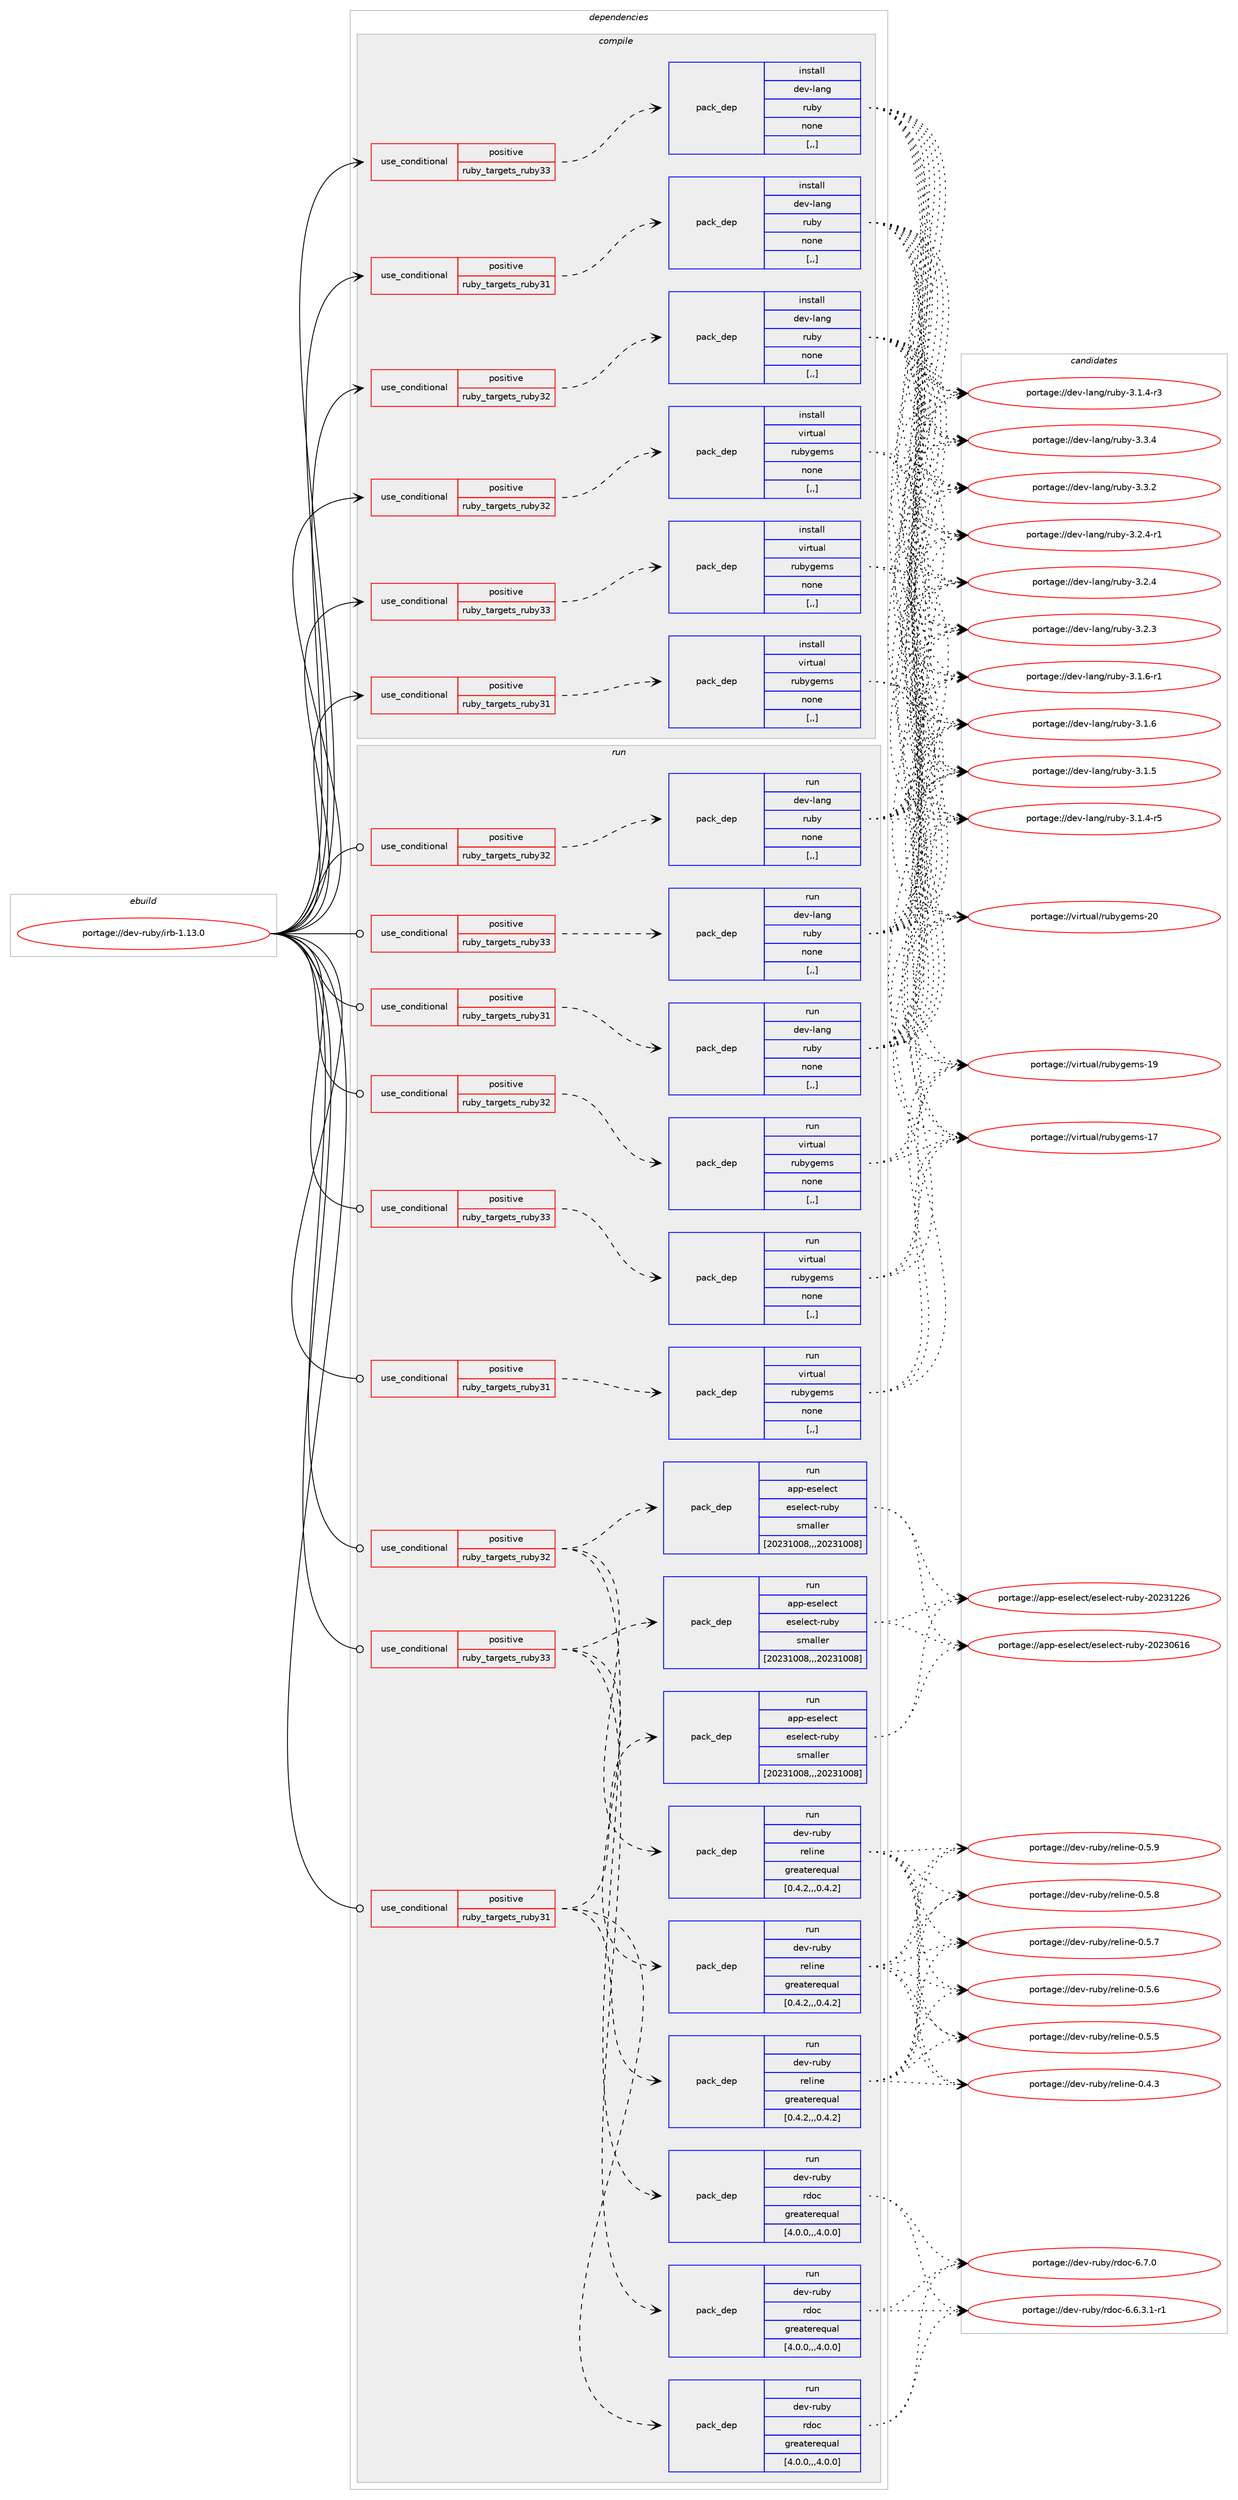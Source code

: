 digraph prolog {

# *************
# Graph options
# *************

newrank=true;
concentrate=true;
compound=true;
graph [rankdir=LR,fontname=Helvetica,fontsize=10,ranksep=1.5];#, ranksep=2.5, nodesep=0.2];
edge  [arrowhead=vee];
node  [fontname=Helvetica,fontsize=10];

# **********
# The ebuild
# **********

subgraph cluster_leftcol {
color=gray;
rank=same;
label=<<i>ebuild</i>>;
id [label="portage://dev-ruby/irb-1.13.0", color=red, width=4, href="../dev-ruby/irb-1.13.0.svg"];
}

# ****************
# The dependencies
# ****************

subgraph cluster_midcol {
color=gray;
label=<<i>dependencies</i>>;
subgraph cluster_compile {
fillcolor="#eeeeee";
style=filled;
label=<<i>compile</i>>;
subgraph cond49214 {
dependency186815 [label=<<TABLE BORDER="0" CELLBORDER="1" CELLSPACING="0" CELLPADDING="4"><TR><TD ROWSPAN="3" CELLPADDING="10">use_conditional</TD></TR><TR><TD>positive</TD></TR><TR><TD>ruby_targets_ruby31</TD></TR></TABLE>>, shape=none, color=red];
subgraph pack136281 {
dependency186816 [label=<<TABLE BORDER="0" CELLBORDER="1" CELLSPACING="0" CELLPADDING="4" WIDTH="220"><TR><TD ROWSPAN="6" CELLPADDING="30">pack_dep</TD></TR><TR><TD WIDTH="110">install</TD></TR><TR><TD>dev-lang</TD></TR><TR><TD>ruby</TD></TR><TR><TD>none</TD></TR><TR><TD>[,,]</TD></TR></TABLE>>, shape=none, color=blue];
}
dependency186815:e -> dependency186816:w [weight=20,style="dashed",arrowhead="vee"];
}
id:e -> dependency186815:w [weight=20,style="solid",arrowhead="vee"];
subgraph cond49215 {
dependency186817 [label=<<TABLE BORDER="0" CELLBORDER="1" CELLSPACING="0" CELLPADDING="4"><TR><TD ROWSPAN="3" CELLPADDING="10">use_conditional</TD></TR><TR><TD>positive</TD></TR><TR><TD>ruby_targets_ruby31</TD></TR></TABLE>>, shape=none, color=red];
subgraph pack136282 {
dependency186818 [label=<<TABLE BORDER="0" CELLBORDER="1" CELLSPACING="0" CELLPADDING="4" WIDTH="220"><TR><TD ROWSPAN="6" CELLPADDING="30">pack_dep</TD></TR><TR><TD WIDTH="110">install</TD></TR><TR><TD>virtual</TD></TR><TR><TD>rubygems</TD></TR><TR><TD>none</TD></TR><TR><TD>[,,]</TD></TR></TABLE>>, shape=none, color=blue];
}
dependency186817:e -> dependency186818:w [weight=20,style="dashed",arrowhead="vee"];
}
id:e -> dependency186817:w [weight=20,style="solid",arrowhead="vee"];
subgraph cond49216 {
dependency186819 [label=<<TABLE BORDER="0" CELLBORDER="1" CELLSPACING="0" CELLPADDING="4"><TR><TD ROWSPAN="3" CELLPADDING="10">use_conditional</TD></TR><TR><TD>positive</TD></TR><TR><TD>ruby_targets_ruby32</TD></TR></TABLE>>, shape=none, color=red];
subgraph pack136283 {
dependency186820 [label=<<TABLE BORDER="0" CELLBORDER="1" CELLSPACING="0" CELLPADDING="4" WIDTH="220"><TR><TD ROWSPAN="6" CELLPADDING="30">pack_dep</TD></TR><TR><TD WIDTH="110">install</TD></TR><TR><TD>dev-lang</TD></TR><TR><TD>ruby</TD></TR><TR><TD>none</TD></TR><TR><TD>[,,]</TD></TR></TABLE>>, shape=none, color=blue];
}
dependency186819:e -> dependency186820:w [weight=20,style="dashed",arrowhead="vee"];
}
id:e -> dependency186819:w [weight=20,style="solid",arrowhead="vee"];
subgraph cond49217 {
dependency186821 [label=<<TABLE BORDER="0" CELLBORDER="1" CELLSPACING="0" CELLPADDING="4"><TR><TD ROWSPAN="3" CELLPADDING="10">use_conditional</TD></TR><TR><TD>positive</TD></TR><TR><TD>ruby_targets_ruby32</TD></TR></TABLE>>, shape=none, color=red];
subgraph pack136284 {
dependency186822 [label=<<TABLE BORDER="0" CELLBORDER="1" CELLSPACING="0" CELLPADDING="4" WIDTH="220"><TR><TD ROWSPAN="6" CELLPADDING="30">pack_dep</TD></TR><TR><TD WIDTH="110">install</TD></TR><TR><TD>virtual</TD></TR><TR><TD>rubygems</TD></TR><TR><TD>none</TD></TR><TR><TD>[,,]</TD></TR></TABLE>>, shape=none, color=blue];
}
dependency186821:e -> dependency186822:w [weight=20,style="dashed",arrowhead="vee"];
}
id:e -> dependency186821:w [weight=20,style="solid",arrowhead="vee"];
subgraph cond49218 {
dependency186823 [label=<<TABLE BORDER="0" CELLBORDER="1" CELLSPACING="0" CELLPADDING="4"><TR><TD ROWSPAN="3" CELLPADDING="10">use_conditional</TD></TR><TR><TD>positive</TD></TR><TR><TD>ruby_targets_ruby33</TD></TR></TABLE>>, shape=none, color=red];
subgraph pack136285 {
dependency186824 [label=<<TABLE BORDER="0" CELLBORDER="1" CELLSPACING="0" CELLPADDING="4" WIDTH="220"><TR><TD ROWSPAN="6" CELLPADDING="30">pack_dep</TD></TR><TR><TD WIDTH="110">install</TD></TR><TR><TD>dev-lang</TD></TR><TR><TD>ruby</TD></TR><TR><TD>none</TD></TR><TR><TD>[,,]</TD></TR></TABLE>>, shape=none, color=blue];
}
dependency186823:e -> dependency186824:w [weight=20,style="dashed",arrowhead="vee"];
}
id:e -> dependency186823:w [weight=20,style="solid",arrowhead="vee"];
subgraph cond49219 {
dependency186825 [label=<<TABLE BORDER="0" CELLBORDER="1" CELLSPACING="0" CELLPADDING="4"><TR><TD ROWSPAN="3" CELLPADDING="10">use_conditional</TD></TR><TR><TD>positive</TD></TR><TR><TD>ruby_targets_ruby33</TD></TR></TABLE>>, shape=none, color=red];
subgraph pack136286 {
dependency186826 [label=<<TABLE BORDER="0" CELLBORDER="1" CELLSPACING="0" CELLPADDING="4" WIDTH="220"><TR><TD ROWSPAN="6" CELLPADDING="30">pack_dep</TD></TR><TR><TD WIDTH="110">install</TD></TR><TR><TD>virtual</TD></TR><TR><TD>rubygems</TD></TR><TR><TD>none</TD></TR><TR><TD>[,,]</TD></TR></TABLE>>, shape=none, color=blue];
}
dependency186825:e -> dependency186826:w [weight=20,style="dashed",arrowhead="vee"];
}
id:e -> dependency186825:w [weight=20,style="solid",arrowhead="vee"];
}
subgraph cluster_compileandrun {
fillcolor="#eeeeee";
style=filled;
label=<<i>compile and run</i>>;
}
subgraph cluster_run {
fillcolor="#eeeeee";
style=filled;
label=<<i>run</i>>;
subgraph cond49220 {
dependency186827 [label=<<TABLE BORDER="0" CELLBORDER="1" CELLSPACING="0" CELLPADDING="4"><TR><TD ROWSPAN="3" CELLPADDING="10">use_conditional</TD></TR><TR><TD>positive</TD></TR><TR><TD>ruby_targets_ruby31</TD></TR></TABLE>>, shape=none, color=red];
subgraph pack136287 {
dependency186828 [label=<<TABLE BORDER="0" CELLBORDER="1" CELLSPACING="0" CELLPADDING="4" WIDTH="220"><TR><TD ROWSPAN="6" CELLPADDING="30">pack_dep</TD></TR><TR><TD WIDTH="110">run</TD></TR><TR><TD>dev-lang</TD></TR><TR><TD>ruby</TD></TR><TR><TD>none</TD></TR><TR><TD>[,,]</TD></TR></TABLE>>, shape=none, color=blue];
}
dependency186827:e -> dependency186828:w [weight=20,style="dashed",arrowhead="vee"];
}
id:e -> dependency186827:w [weight=20,style="solid",arrowhead="odot"];
subgraph cond49221 {
dependency186829 [label=<<TABLE BORDER="0" CELLBORDER="1" CELLSPACING="0" CELLPADDING="4"><TR><TD ROWSPAN="3" CELLPADDING="10">use_conditional</TD></TR><TR><TD>positive</TD></TR><TR><TD>ruby_targets_ruby31</TD></TR></TABLE>>, shape=none, color=red];
subgraph pack136288 {
dependency186830 [label=<<TABLE BORDER="0" CELLBORDER="1" CELLSPACING="0" CELLPADDING="4" WIDTH="220"><TR><TD ROWSPAN="6" CELLPADDING="30">pack_dep</TD></TR><TR><TD WIDTH="110">run</TD></TR><TR><TD>dev-ruby</TD></TR><TR><TD>rdoc</TD></TR><TR><TD>greaterequal</TD></TR><TR><TD>[4.0.0,,,4.0.0]</TD></TR></TABLE>>, shape=none, color=blue];
}
dependency186829:e -> dependency186830:w [weight=20,style="dashed",arrowhead="vee"];
subgraph pack136289 {
dependency186831 [label=<<TABLE BORDER="0" CELLBORDER="1" CELLSPACING="0" CELLPADDING="4" WIDTH="220"><TR><TD ROWSPAN="6" CELLPADDING="30">pack_dep</TD></TR><TR><TD WIDTH="110">run</TD></TR><TR><TD>dev-ruby</TD></TR><TR><TD>reline</TD></TR><TR><TD>greaterequal</TD></TR><TR><TD>[0.4.2,,,0.4.2]</TD></TR></TABLE>>, shape=none, color=blue];
}
dependency186829:e -> dependency186831:w [weight=20,style="dashed",arrowhead="vee"];
subgraph pack136290 {
dependency186832 [label=<<TABLE BORDER="0" CELLBORDER="1" CELLSPACING="0" CELLPADDING="4" WIDTH="220"><TR><TD ROWSPAN="6" CELLPADDING="30">pack_dep</TD></TR><TR><TD WIDTH="110">run</TD></TR><TR><TD>app-eselect</TD></TR><TR><TD>eselect-ruby</TD></TR><TR><TD>smaller</TD></TR><TR><TD>[20231008,,,20231008]</TD></TR></TABLE>>, shape=none, color=blue];
}
dependency186829:e -> dependency186832:w [weight=20,style="dashed",arrowhead="vee"];
}
id:e -> dependency186829:w [weight=20,style="solid",arrowhead="odot"];
subgraph cond49222 {
dependency186833 [label=<<TABLE BORDER="0" CELLBORDER="1" CELLSPACING="0" CELLPADDING="4"><TR><TD ROWSPAN="3" CELLPADDING="10">use_conditional</TD></TR><TR><TD>positive</TD></TR><TR><TD>ruby_targets_ruby31</TD></TR></TABLE>>, shape=none, color=red];
subgraph pack136291 {
dependency186834 [label=<<TABLE BORDER="0" CELLBORDER="1" CELLSPACING="0" CELLPADDING="4" WIDTH="220"><TR><TD ROWSPAN="6" CELLPADDING="30">pack_dep</TD></TR><TR><TD WIDTH="110">run</TD></TR><TR><TD>virtual</TD></TR><TR><TD>rubygems</TD></TR><TR><TD>none</TD></TR><TR><TD>[,,]</TD></TR></TABLE>>, shape=none, color=blue];
}
dependency186833:e -> dependency186834:w [weight=20,style="dashed",arrowhead="vee"];
}
id:e -> dependency186833:w [weight=20,style="solid",arrowhead="odot"];
subgraph cond49223 {
dependency186835 [label=<<TABLE BORDER="0" CELLBORDER="1" CELLSPACING="0" CELLPADDING="4"><TR><TD ROWSPAN="3" CELLPADDING="10">use_conditional</TD></TR><TR><TD>positive</TD></TR><TR><TD>ruby_targets_ruby32</TD></TR></TABLE>>, shape=none, color=red];
subgraph pack136292 {
dependency186836 [label=<<TABLE BORDER="0" CELLBORDER="1" CELLSPACING="0" CELLPADDING="4" WIDTH="220"><TR><TD ROWSPAN="6" CELLPADDING="30">pack_dep</TD></TR><TR><TD WIDTH="110">run</TD></TR><TR><TD>dev-lang</TD></TR><TR><TD>ruby</TD></TR><TR><TD>none</TD></TR><TR><TD>[,,]</TD></TR></TABLE>>, shape=none, color=blue];
}
dependency186835:e -> dependency186836:w [weight=20,style="dashed",arrowhead="vee"];
}
id:e -> dependency186835:w [weight=20,style="solid",arrowhead="odot"];
subgraph cond49224 {
dependency186837 [label=<<TABLE BORDER="0" CELLBORDER="1" CELLSPACING="0" CELLPADDING="4"><TR><TD ROWSPAN="3" CELLPADDING="10">use_conditional</TD></TR><TR><TD>positive</TD></TR><TR><TD>ruby_targets_ruby32</TD></TR></TABLE>>, shape=none, color=red];
subgraph pack136293 {
dependency186838 [label=<<TABLE BORDER="0" CELLBORDER="1" CELLSPACING="0" CELLPADDING="4" WIDTH="220"><TR><TD ROWSPAN="6" CELLPADDING="30">pack_dep</TD></TR><TR><TD WIDTH="110">run</TD></TR><TR><TD>dev-ruby</TD></TR><TR><TD>rdoc</TD></TR><TR><TD>greaterequal</TD></TR><TR><TD>[4.0.0,,,4.0.0]</TD></TR></TABLE>>, shape=none, color=blue];
}
dependency186837:e -> dependency186838:w [weight=20,style="dashed",arrowhead="vee"];
subgraph pack136294 {
dependency186839 [label=<<TABLE BORDER="0" CELLBORDER="1" CELLSPACING="0" CELLPADDING="4" WIDTH="220"><TR><TD ROWSPAN="6" CELLPADDING="30">pack_dep</TD></TR><TR><TD WIDTH="110">run</TD></TR><TR><TD>dev-ruby</TD></TR><TR><TD>reline</TD></TR><TR><TD>greaterequal</TD></TR><TR><TD>[0.4.2,,,0.4.2]</TD></TR></TABLE>>, shape=none, color=blue];
}
dependency186837:e -> dependency186839:w [weight=20,style="dashed",arrowhead="vee"];
subgraph pack136295 {
dependency186840 [label=<<TABLE BORDER="0" CELLBORDER="1" CELLSPACING="0" CELLPADDING="4" WIDTH="220"><TR><TD ROWSPAN="6" CELLPADDING="30">pack_dep</TD></TR><TR><TD WIDTH="110">run</TD></TR><TR><TD>app-eselect</TD></TR><TR><TD>eselect-ruby</TD></TR><TR><TD>smaller</TD></TR><TR><TD>[20231008,,,20231008]</TD></TR></TABLE>>, shape=none, color=blue];
}
dependency186837:e -> dependency186840:w [weight=20,style="dashed",arrowhead="vee"];
}
id:e -> dependency186837:w [weight=20,style="solid",arrowhead="odot"];
subgraph cond49225 {
dependency186841 [label=<<TABLE BORDER="0" CELLBORDER="1" CELLSPACING="0" CELLPADDING="4"><TR><TD ROWSPAN="3" CELLPADDING="10">use_conditional</TD></TR><TR><TD>positive</TD></TR><TR><TD>ruby_targets_ruby32</TD></TR></TABLE>>, shape=none, color=red];
subgraph pack136296 {
dependency186842 [label=<<TABLE BORDER="0" CELLBORDER="1" CELLSPACING="0" CELLPADDING="4" WIDTH="220"><TR><TD ROWSPAN="6" CELLPADDING="30">pack_dep</TD></TR><TR><TD WIDTH="110">run</TD></TR><TR><TD>virtual</TD></TR><TR><TD>rubygems</TD></TR><TR><TD>none</TD></TR><TR><TD>[,,]</TD></TR></TABLE>>, shape=none, color=blue];
}
dependency186841:e -> dependency186842:w [weight=20,style="dashed",arrowhead="vee"];
}
id:e -> dependency186841:w [weight=20,style="solid",arrowhead="odot"];
subgraph cond49226 {
dependency186843 [label=<<TABLE BORDER="0" CELLBORDER="1" CELLSPACING="0" CELLPADDING="4"><TR><TD ROWSPAN="3" CELLPADDING="10">use_conditional</TD></TR><TR><TD>positive</TD></TR><TR><TD>ruby_targets_ruby33</TD></TR></TABLE>>, shape=none, color=red];
subgraph pack136297 {
dependency186844 [label=<<TABLE BORDER="0" CELLBORDER="1" CELLSPACING="0" CELLPADDING="4" WIDTH="220"><TR><TD ROWSPAN="6" CELLPADDING="30">pack_dep</TD></TR><TR><TD WIDTH="110">run</TD></TR><TR><TD>dev-lang</TD></TR><TR><TD>ruby</TD></TR><TR><TD>none</TD></TR><TR><TD>[,,]</TD></TR></TABLE>>, shape=none, color=blue];
}
dependency186843:e -> dependency186844:w [weight=20,style="dashed",arrowhead="vee"];
}
id:e -> dependency186843:w [weight=20,style="solid",arrowhead="odot"];
subgraph cond49227 {
dependency186845 [label=<<TABLE BORDER="0" CELLBORDER="1" CELLSPACING="0" CELLPADDING="4"><TR><TD ROWSPAN="3" CELLPADDING="10">use_conditional</TD></TR><TR><TD>positive</TD></TR><TR><TD>ruby_targets_ruby33</TD></TR></TABLE>>, shape=none, color=red];
subgraph pack136298 {
dependency186846 [label=<<TABLE BORDER="0" CELLBORDER="1" CELLSPACING="0" CELLPADDING="4" WIDTH="220"><TR><TD ROWSPAN="6" CELLPADDING="30">pack_dep</TD></TR><TR><TD WIDTH="110">run</TD></TR><TR><TD>dev-ruby</TD></TR><TR><TD>rdoc</TD></TR><TR><TD>greaterequal</TD></TR><TR><TD>[4.0.0,,,4.0.0]</TD></TR></TABLE>>, shape=none, color=blue];
}
dependency186845:e -> dependency186846:w [weight=20,style="dashed",arrowhead="vee"];
subgraph pack136299 {
dependency186847 [label=<<TABLE BORDER="0" CELLBORDER="1" CELLSPACING="0" CELLPADDING="4" WIDTH="220"><TR><TD ROWSPAN="6" CELLPADDING="30">pack_dep</TD></TR><TR><TD WIDTH="110">run</TD></TR><TR><TD>dev-ruby</TD></TR><TR><TD>reline</TD></TR><TR><TD>greaterequal</TD></TR><TR><TD>[0.4.2,,,0.4.2]</TD></TR></TABLE>>, shape=none, color=blue];
}
dependency186845:e -> dependency186847:w [weight=20,style="dashed",arrowhead="vee"];
subgraph pack136300 {
dependency186848 [label=<<TABLE BORDER="0" CELLBORDER="1" CELLSPACING="0" CELLPADDING="4" WIDTH="220"><TR><TD ROWSPAN="6" CELLPADDING="30">pack_dep</TD></TR><TR><TD WIDTH="110">run</TD></TR><TR><TD>app-eselect</TD></TR><TR><TD>eselect-ruby</TD></TR><TR><TD>smaller</TD></TR><TR><TD>[20231008,,,20231008]</TD></TR></TABLE>>, shape=none, color=blue];
}
dependency186845:e -> dependency186848:w [weight=20,style="dashed",arrowhead="vee"];
}
id:e -> dependency186845:w [weight=20,style="solid",arrowhead="odot"];
subgraph cond49228 {
dependency186849 [label=<<TABLE BORDER="0" CELLBORDER="1" CELLSPACING="0" CELLPADDING="4"><TR><TD ROWSPAN="3" CELLPADDING="10">use_conditional</TD></TR><TR><TD>positive</TD></TR><TR><TD>ruby_targets_ruby33</TD></TR></TABLE>>, shape=none, color=red];
subgraph pack136301 {
dependency186850 [label=<<TABLE BORDER="0" CELLBORDER="1" CELLSPACING="0" CELLPADDING="4" WIDTH="220"><TR><TD ROWSPAN="6" CELLPADDING="30">pack_dep</TD></TR><TR><TD WIDTH="110">run</TD></TR><TR><TD>virtual</TD></TR><TR><TD>rubygems</TD></TR><TR><TD>none</TD></TR><TR><TD>[,,]</TD></TR></TABLE>>, shape=none, color=blue];
}
dependency186849:e -> dependency186850:w [weight=20,style="dashed",arrowhead="vee"];
}
id:e -> dependency186849:w [weight=20,style="solid",arrowhead="odot"];
}
}

# **************
# The candidates
# **************

subgraph cluster_choices {
rank=same;
color=gray;
label=<<i>candidates</i>>;

subgraph choice136281 {
color=black;
nodesep=1;
choice10010111845108971101034711411798121455146514652 [label="portage://dev-lang/ruby-3.3.4", color=red, width=4,href="../dev-lang/ruby-3.3.4.svg"];
choice10010111845108971101034711411798121455146514650 [label="portage://dev-lang/ruby-3.3.2", color=red, width=4,href="../dev-lang/ruby-3.3.2.svg"];
choice100101118451089711010347114117981214551465046524511449 [label="portage://dev-lang/ruby-3.2.4-r1", color=red, width=4,href="../dev-lang/ruby-3.2.4-r1.svg"];
choice10010111845108971101034711411798121455146504652 [label="portage://dev-lang/ruby-3.2.4", color=red, width=4,href="../dev-lang/ruby-3.2.4.svg"];
choice10010111845108971101034711411798121455146504651 [label="portage://dev-lang/ruby-3.2.3", color=red, width=4,href="../dev-lang/ruby-3.2.3.svg"];
choice100101118451089711010347114117981214551464946544511449 [label="portage://dev-lang/ruby-3.1.6-r1", color=red, width=4,href="../dev-lang/ruby-3.1.6-r1.svg"];
choice10010111845108971101034711411798121455146494654 [label="portage://dev-lang/ruby-3.1.6", color=red, width=4,href="../dev-lang/ruby-3.1.6.svg"];
choice10010111845108971101034711411798121455146494653 [label="portage://dev-lang/ruby-3.1.5", color=red, width=4,href="../dev-lang/ruby-3.1.5.svg"];
choice100101118451089711010347114117981214551464946524511453 [label="portage://dev-lang/ruby-3.1.4-r5", color=red, width=4,href="../dev-lang/ruby-3.1.4-r5.svg"];
choice100101118451089711010347114117981214551464946524511451 [label="portage://dev-lang/ruby-3.1.4-r3", color=red, width=4,href="../dev-lang/ruby-3.1.4-r3.svg"];
dependency186816:e -> choice10010111845108971101034711411798121455146514652:w [style=dotted,weight="100"];
dependency186816:e -> choice10010111845108971101034711411798121455146514650:w [style=dotted,weight="100"];
dependency186816:e -> choice100101118451089711010347114117981214551465046524511449:w [style=dotted,weight="100"];
dependency186816:e -> choice10010111845108971101034711411798121455146504652:w [style=dotted,weight="100"];
dependency186816:e -> choice10010111845108971101034711411798121455146504651:w [style=dotted,weight="100"];
dependency186816:e -> choice100101118451089711010347114117981214551464946544511449:w [style=dotted,weight="100"];
dependency186816:e -> choice10010111845108971101034711411798121455146494654:w [style=dotted,weight="100"];
dependency186816:e -> choice10010111845108971101034711411798121455146494653:w [style=dotted,weight="100"];
dependency186816:e -> choice100101118451089711010347114117981214551464946524511453:w [style=dotted,weight="100"];
dependency186816:e -> choice100101118451089711010347114117981214551464946524511451:w [style=dotted,weight="100"];
}
subgraph choice136282 {
color=black;
nodesep=1;
choice118105114116117971084711411798121103101109115455048 [label="portage://virtual/rubygems-20", color=red, width=4,href="../virtual/rubygems-20.svg"];
choice118105114116117971084711411798121103101109115454957 [label="portage://virtual/rubygems-19", color=red, width=4,href="../virtual/rubygems-19.svg"];
choice118105114116117971084711411798121103101109115454955 [label="portage://virtual/rubygems-17", color=red, width=4,href="../virtual/rubygems-17.svg"];
dependency186818:e -> choice118105114116117971084711411798121103101109115455048:w [style=dotted,weight="100"];
dependency186818:e -> choice118105114116117971084711411798121103101109115454957:w [style=dotted,weight="100"];
dependency186818:e -> choice118105114116117971084711411798121103101109115454955:w [style=dotted,weight="100"];
}
subgraph choice136283 {
color=black;
nodesep=1;
choice10010111845108971101034711411798121455146514652 [label="portage://dev-lang/ruby-3.3.4", color=red, width=4,href="../dev-lang/ruby-3.3.4.svg"];
choice10010111845108971101034711411798121455146514650 [label="portage://dev-lang/ruby-3.3.2", color=red, width=4,href="../dev-lang/ruby-3.3.2.svg"];
choice100101118451089711010347114117981214551465046524511449 [label="portage://dev-lang/ruby-3.2.4-r1", color=red, width=4,href="../dev-lang/ruby-3.2.4-r1.svg"];
choice10010111845108971101034711411798121455146504652 [label="portage://dev-lang/ruby-3.2.4", color=red, width=4,href="../dev-lang/ruby-3.2.4.svg"];
choice10010111845108971101034711411798121455146504651 [label="portage://dev-lang/ruby-3.2.3", color=red, width=4,href="../dev-lang/ruby-3.2.3.svg"];
choice100101118451089711010347114117981214551464946544511449 [label="portage://dev-lang/ruby-3.1.6-r1", color=red, width=4,href="../dev-lang/ruby-3.1.6-r1.svg"];
choice10010111845108971101034711411798121455146494654 [label="portage://dev-lang/ruby-3.1.6", color=red, width=4,href="../dev-lang/ruby-3.1.6.svg"];
choice10010111845108971101034711411798121455146494653 [label="portage://dev-lang/ruby-3.1.5", color=red, width=4,href="../dev-lang/ruby-3.1.5.svg"];
choice100101118451089711010347114117981214551464946524511453 [label="portage://dev-lang/ruby-3.1.4-r5", color=red, width=4,href="../dev-lang/ruby-3.1.4-r5.svg"];
choice100101118451089711010347114117981214551464946524511451 [label="portage://dev-lang/ruby-3.1.4-r3", color=red, width=4,href="../dev-lang/ruby-3.1.4-r3.svg"];
dependency186820:e -> choice10010111845108971101034711411798121455146514652:w [style=dotted,weight="100"];
dependency186820:e -> choice10010111845108971101034711411798121455146514650:w [style=dotted,weight="100"];
dependency186820:e -> choice100101118451089711010347114117981214551465046524511449:w [style=dotted,weight="100"];
dependency186820:e -> choice10010111845108971101034711411798121455146504652:w [style=dotted,weight="100"];
dependency186820:e -> choice10010111845108971101034711411798121455146504651:w [style=dotted,weight="100"];
dependency186820:e -> choice100101118451089711010347114117981214551464946544511449:w [style=dotted,weight="100"];
dependency186820:e -> choice10010111845108971101034711411798121455146494654:w [style=dotted,weight="100"];
dependency186820:e -> choice10010111845108971101034711411798121455146494653:w [style=dotted,weight="100"];
dependency186820:e -> choice100101118451089711010347114117981214551464946524511453:w [style=dotted,weight="100"];
dependency186820:e -> choice100101118451089711010347114117981214551464946524511451:w [style=dotted,weight="100"];
}
subgraph choice136284 {
color=black;
nodesep=1;
choice118105114116117971084711411798121103101109115455048 [label="portage://virtual/rubygems-20", color=red, width=4,href="../virtual/rubygems-20.svg"];
choice118105114116117971084711411798121103101109115454957 [label="portage://virtual/rubygems-19", color=red, width=4,href="../virtual/rubygems-19.svg"];
choice118105114116117971084711411798121103101109115454955 [label="portage://virtual/rubygems-17", color=red, width=4,href="../virtual/rubygems-17.svg"];
dependency186822:e -> choice118105114116117971084711411798121103101109115455048:w [style=dotted,weight="100"];
dependency186822:e -> choice118105114116117971084711411798121103101109115454957:w [style=dotted,weight="100"];
dependency186822:e -> choice118105114116117971084711411798121103101109115454955:w [style=dotted,weight="100"];
}
subgraph choice136285 {
color=black;
nodesep=1;
choice10010111845108971101034711411798121455146514652 [label="portage://dev-lang/ruby-3.3.4", color=red, width=4,href="../dev-lang/ruby-3.3.4.svg"];
choice10010111845108971101034711411798121455146514650 [label="portage://dev-lang/ruby-3.3.2", color=red, width=4,href="../dev-lang/ruby-3.3.2.svg"];
choice100101118451089711010347114117981214551465046524511449 [label="portage://dev-lang/ruby-3.2.4-r1", color=red, width=4,href="../dev-lang/ruby-3.2.4-r1.svg"];
choice10010111845108971101034711411798121455146504652 [label="portage://dev-lang/ruby-3.2.4", color=red, width=4,href="../dev-lang/ruby-3.2.4.svg"];
choice10010111845108971101034711411798121455146504651 [label="portage://dev-lang/ruby-3.2.3", color=red, width=4,href="../dev-lang/ruby-3.2.3.svg"];
choice100101118451089711010347114117981214551464946544511449 [label="portage://dev-lang/ruby-3.1.6-r1", color=red, width=4,href="../dev-lang/ruby-3.1.6-r1.svg"];
choice10010111845108971101034711411798121455146494654 [label="portage://dev-lang/ruby-3.1.6", color=red, width=4,href="../dev-lang/ruby-3.1.6.svg"];
choice10010111845108971101034711411798121455146494653 [label="portage://dev-lang/ruby-3.1.5", color=red, width=4,href="../dev-lang/ruby-3.1.5.svg"];
choice100101118451089711010347114117981214551464946524511453 [label="portage://dev-lang/ruby-3.1.4-r5", color=red, width=4,href="../dev-lang/ruby-3.1.4-r5.svg"];
choice100101118451089711010347114117981214551464946524511451 [label="portage://dev-lang/ruby-3.1.4-r3", color=red, width=4,href="../dev-lang/ruby-3.1.4-r3.svg"];
dependency186824:e -> choice10010111845108971101034711411798121455146514652:w [style=dotted,weight="100"];
dependency186824:e -> choice10010111845108971101034711411798121455146514650:w [style=dotted,weight="100"];
dependency186824:e -> choice100101118451089711010347114117981214551465046524511449:w [style=dotted,weight="100"];
dependency186824:e -> choice10010111845108971101034711411798121455146504652:w [style=dotted,weight="100"];
dependency186824:e -> choice10010111845108971101034711411798121455146504651:w [style=dotted,weight="100"];
dependency186824:e -> choice100101118451089711010347114117981214551464946544511449:w [style=dotted,weight="100"];
dependency186824:e -> choice10010111845108971101034711411798121455146494654:w [style=dotted,weight="100"];
dependency186824:e -> choice10010111845108971101034711411798121455146494653:w [style=dotted,weight="100"];
dependency186824:e -> choice100101118451089711010347114117981214551464946524511453:w [style=dotted,weight="100"];
dependency186824:e -> choice100101118451089711010347114117981214551464946524511451:w [style=dotted,weight="100"];
}
subgraph choice136286 {
color=black;
nodesep=1;
choice118105114116117971084711411798121103101109115455048 [label="portage://virtual/rubygems-20", color=red, width=4,href="../virtual/rubygems-20.svg"];
choice118105114116117971084711411798121103101109115454957 [label="portage://virtual/rubygems-19", color=red, width=4,href="../virtual/rubygems-19.svg"];
choice118105114116117971084711411798121103101109115454955 [label="portage://virtual/rubygems-17", color=red, width=4,href="../virtual/rubygems-17.svg"];
dependency186826:e -> choice118105114116117971084711411798121103101109115455048:w [style=dotted,weight="100"];
dependency186826:e -> choice118105114116117971084711411798121103101109115454957:w [style=dotted,weight="100"];
dependency186826:e -> choice118105114116117971084711411798121103101109115454955:w [style=dotted,weight="100"];
}
subgraph choice136287 {
color=black;
nodesep=1;
choice10010111845108971101034711411798121455146514652 [label="portage://dev-lang/ruby-3.3.4", color=red, width=4,href="../dev-lang/ruby-3.3.4.svg"];
choice10010111845108971101034711411798121455146514650 [label="portage://dev-lang/ruby-3.3.2", color=red, width=4,href="../dev-lang/ruby-3.3.2.svg"];
choice100101118451089711010347114117981214551465046524511449 [label="portage://dev-lang/ruby-3.2.4-r1", color=red, width=4,href="../dev-lang/ruby-3.2.4-r1.svg"];
choice10010111845108971101034711411798121455146504652 [label="portage://dev-lang/ruby-3.2.4", color=red, width=4,href="../dev-lang/ruby-3.2.4.svg"];
choice10010111845108971101034711411798121455146504651 [label="portage://dev-lang/ruby-3.2.3", color=red, width=4,href="../dev-lang/ruby-3.2.3.svg"];
choice100101118451089711010347114117981214551464946544511449 [label="portage://dev-lang/ruby-3.1.6-r1", color=red, width=4,href="../dev-lang/ruby-3.1.6-r1.svg"];
choice10010111845108971101034711411798121455146494654 [label="portage://dev-lang/ruby-3.1.6", color=red, width=4,href="../dev-lang/ruby-3.1.6.svg"];
choice10010111845108971101034711411798121455146494653 [label="portage://dev-lang/ruby-3.1.5", color=red, width=4,href="../dev-lang/ruby-3.1.5.svg"];
choice100101118451089711010347114117981214551464946524511453 [label="portage://dev-lang/ruby-3.1.4-r5", color=red, width=4,href="../dev-lang/ruby-3.1.4-r5.svg"];
choice100101118451089711010347114117981214551464946524511451 [label="portage://dev-lang/ruby-3.1.4-r3", color=red, width=4,href="../dev-lang/ruby-3.1.4-r3.svg"];
dependency186828:e -> choice10010111845108971101034711411798121455146514652:w [style=dotted,weight="100"];
dependency186828:e -> choice10010111845108971101034711411798121455146514650:w [style=dotted,weight="100"];
dependency186828:e -> choice100101118451089711010347114117981214551465046524511449:w [style=dotted,weight="100"];
dependency186828:e -> choice10010111845108971101034711411798121455146504652:w [style=dotted,weight="100"];
dependency186828:e -> choice10010111845108971101034711411798121455146504651:w [style=dotted,weight="100"];
dependency186828:e -> choice100101118451089711010347114117981214551464946544511449:w [style=dotted,weight="100"];
dependency186828:e -> choice10010111845108971101034711411798121455146494654:w [style=dotted,weight="100"];
dependency186828:e -> choice10010111845108971101034711411798121455146494653:w [style=dotted,weight="100"];
dependency186828:e -> choice100101118451089711010347114117981214551464946524511453:w [style=dotted,weight="100"];
dependency186828:e -> choice100101118451089711010347114117981214551464946524511451:w [style=dotted,weight="100"];
}
subgraph choice136288 {
color=black;
nodesep=1;
choice10010111845114117981214711410011199455446554648 [label="portage://dev-ruby/rdoc-6.7.0", color=red, width=4,href="../dev-ruby/rdoc-6.7.0.svg"];
choice1001011184511411798121471141001119945544654465146494511449 [label="portage://dev-ruby/rdoc-6.6.3.1-r1", color=red, width=4,href="../dev-ruby/rdoc-6.6.3.1-r1.svg"];
dependency186830:e -> choice10010111845114117981214711410011199455446554648:w [style=dotted,weight="100"];
dependency186830:e -> choice1001011184511411798121471141001119945544654465146494511449:w [style=dotted,weight="100"];
}
subgraph choice136289 {
color=black;
nodesep=1;
choice100101118451141179812147114101108105110101454846534657 [label="portage://dev-ruby/reline-0.5.9", color=red, width=4,href="../dev-ruby/reline-0.5.9.svg"];
choice100101118451141179812147114101108105110101454846534656 [label="portage://dev-ruby/reline-0.5.8", color=red, width=4,href="../dev-ruby/reline-0.5.8.svg"];
choice100101118451141179812147114101108105110101454846534655 [label="portage://dev-ruby/reline-0.5.7", color=red, width=4,href="../dev-ruby/reline-0.5.7.svg"];
choice100101118451141179812147114101108105110101454846534654 [label="portage://dev-ruby/reline-0.5.6", color=red, width=4,href="../dev-ruby/reline-0.5.6.svg"];
choice100101118451141179812147114101108105110101454846534653 [label="portage://dev-ruby/reline-0.5.5", color=red, width=4,href="../dev-ruby/reline-0.5.5.svg"];
choice100101118451141179812147114101108105110101454846524651 [label="portage://dev-ruby/reline-0.4.3", color=red, width=4,href="../dev-ruby/reline-0.4.3.svg"];
dependency186831:e -> choice100101118451141179812147114101108105110101454846534657:w [style=dotted,weight="100"];
dependency186831:e -> choice100101118451141179812147114101108105110101454846534656:w [style=dotted,weight="100"];
dependency186831:e -> choice100101118451141179812147114101108105110101454846534655:w [style=dotted,weight="100"];
dependency186831:e -> choice100101118451141179812147114101108105110101454846534654:w [style=dotted,weight="100"];
dependency186831:e -> choice100101118451141179812147114101108105110101454846534653:w [style=dotted,weight="100"];
dependency186831:e -> choice100101118451141179812147114101108105110101454846524651:w [style=dotted,weight="100"];
}
subgraph choice136290 {
color=black;
nodesep=1;
choice97112112451011151011081019911647101115101108101991164511411798121455048505149505054 [label="portage://app-eselect/eselect-ruby-20231226", color=red, width=4,href="../app-eselect/eselect-ruby-20231226.svg"];
choice97112112451011151011081019911647101115101108101991164511411798121455048505148544954 [label="portage://app-eselect/eselect-ruby-20230616", color=red, width=4,href="../app-eselect/eselect-ruby-20230616.svg"];
dependency186832:e -> choice97112112451011151011081019911647101115101108101991164511411798121455048505149505054:w [style=dotted,weight="100"];
dependency186832:e -> choice97112112451011151011081019911647101115101108101991164511411798121455048505148544954:w [style=dotted,weight="100"];
}
subgraph choice136291 {
color=black;
nodesep=1;
choice118105114116117971084711411798121103101109115455048 [label="portage://virtual/rubygems-20", color=red, width=4,href="../virtual/rubygems-20.svg"];
choice118105114116117971084711411798121103101109115454957 [label="portage://virtual/rubygems-19", color=red, width=4,href="../virtual/rubygems-19.svg"];
choice118105114116117971084711411798121103101109115454955 [label="portage://virtual/rubygems-17", color=red, width=4,href="../virtual/rubygems-17.svg"];
dependency186834:e -> choice118105114116117971084711411798121103101109115455048:w [style=dotted,weight="100"];
dependency186834:e -> choice118105114116117971084711411798121103101109115454957:w [style=dotted,weight="100"];
dependency186834:e -> choice118105114116117971084711411798121103101109115454955:w [style=dotted,weight="100"];
}
subgraph choice136292 {
color=black;
nodesep=1;
choice10010111845108971101034711411798121455146514652 [label="portage://dev-lang/ruby-3.3.4", color=red, width=4,href="../dev-lang/ruby-3.3.4.svg"];
choice10010111845108971101034711411798121455146514650 [label="portage://dev-lang/ruby-3.3.2", color=red, width=4,href="../dev-lang/ruby-3.3.2.svg"];
choice100101118451089711010347114117981214551465046524511449 [label="portage://dev-lang/ruby-3.2.4-r1", color=red, width=4,href="../dev-lang/ruby-3.2.4-r1.svg"];
choice10010111845108971101034711411798121455146504652 [label="portage://dev-lang/ruby-3.2.4", color=red, width=4,href="../dev-lang/ruby-3.2.4.svg"];
choice10010111845108971101034711411798121455146504651 [label="portage://dev-lang/ruby-3.2.3", color=red, width=4,href="../dev-lang/ruby-3.2.3.svg"];
choice100101118451089711010347114117981214551464946544511449 [label="portage://dev-lang/ruby-3.1.6-r1", color=red, width=4,href="../dev-lang/ruby-3.1.6-r1.svg"];
choice10010111845108971101034711411798121455146494654 [label="portage://dev-lang/ruby-3.1.6", color=red, width=4,href="../dev-lang/ruby-3.1.6.svg"];
choice10010111845108971101034711411798121455146494653 [label="portage://dev-lang/ruby-3.1.5", color=red, width=4,href="../dev-lang/ruby-3.1.5.svg"];
choice100101118451089711010347114117981214551464946524511453 [label="portage://dev-lang/ruby-3.1.4-r5", color=red, width=4,href="../dev-lang/ruby-3.1.4-r5.svg"];
choice100101118451089711010347114117981214551464946524511451 [label="portage://dev-lang/ruby-3.1.4-r3", color=red, width=4,href="../dev-lang/ruby-3.1.4-r3.svg"];
dependency186836:e -> choice10010111845108971101034711411798121455146514652:w [style=dotted,weight="100"];
dependency186836:e -> choice10010111845108971101034711411798121455146514650:w [style=dotted,weight="100"];
dependency186836:e -> choice100101118451089711010347114117981214551465046524511449:w [style=dotted,weight="100"];
dependency186836:e -> choice10010111845108971101034711411798121455146504652:w [style=dotted,weight="100"];
dependency186836:e -> choice10010111845108971101034711411798121455146504651:w [style=dotted,weight="100"];
dependency186836:e -> choice100101118451089711010347114117981214551464946544511449:w [style=dotted,weight="100"];
dependency186836:e -> choice10010111845108971101034711411798121455146494654:w [style=dotted,weight="100"];
dependency186836:e -> choice10010111845108971101034711411798121455146494653:w [style=dotted,weight="100"];
dependency186836:e -> choice100101118451089711010347114117981214551464946524511453:w [style=dotted,weight="100"];
dependency186836:e -> choice100101118451089711010347114117981214551464946524511451:w [style=dotted,weight="100"];
}
subgraph choice136293 {
color=black;
nodesep=1;
choice10010111845114117981214711410011199455446554648 [label="portage://dev-ruby/rdoc-6.7.0", color=red, width=4,href="../dev-ruby/rdoc-6.7.0.svg"];
choice1001011184511411798121471141001119945544654465146494511449 [label="portage://dev-ruby/rdoc-6.6.3.1-r1", color=red, width=4,href="../dev-ruby/rdoc-6.6.3.1-r1.svg"];
dependency186838:e -> choice10010111845114117981214711410011199455446554648:w [style=dotted,weight="100"];
dependency186838:e -> choice1001011184511411798121471141001119945544654465146494511449:w [style=dotted,weight="100"];
}
subgraph choice136294 {
color=black;
nodesep=1;
choice100101118451141179812147114101108105110101454846534657 [label="portage://dev-ruby/reline-0.5.9", color=red, width=4,href="../dev-ruby/reline-0.5.9.svg"];
choice100101118451141179812147114101108105110101454846534656 [label="portage://dev-ruby/reline-0.5.8", color=red, width=4,href="../dev-ruby/reline-0.5.8.svg"];
choice100101118451141179812147114101108105110101454846534655 [label="portage://dev-ruby/reline-0.5.7", color=red, width=4,href="../dev-ruby/reline-0.5.7.svg"];
choice100101118451141179812147114101108105110101454846534654 [label="portage://dev-ruby/reline-0.5.6", color=red, width=4,href="../dev-ruby/reline-0.5.6.svg"];
choice100101118451141179812147114101108105110101454846534653 [label="portage://dev-ruby/reline-0.5.5", color=red, width=4,href="../dev-ruby/reline-0.5.5.svg"];
choice100101118451141179812147114101108105110101454846524651 [label="portage://dev-ruby/reline-0.4.3", color=red, width=4,href="../dev-ruby/reline-0.4.3.svg"];
dependency186839:e -> choice100101118451141179812147114101108105110101454846534657:w [style=dotted,weight="100"];
dependency186839:e -> choice100101118451141179812147114101108105110101454846534656:w [style=dotted,weight="100"];
dependency186839:e -> choice100101118451141179812147114101108105110101454846534655:w [style=dotted,weight="100"];
dependency186839:e -> choice100101118451141179812147114101108105110101454846534654:w [style=dotted,weight="100"];
dependency186839:e -> choice100101118451141179812147114101108105110101454846534653:w [style=dotted,weight="100"];
dependency186839:e -> choice100101118451141179812147114101108105110101454846524651:w [style=dotted,weight="100"];
}
subgraph choice136295 {
color=black;
nodesep=1;
choice97112112451011151011081019911647101115101108101991164511411798121455048505149505054 [label="portage://app-eselect/eselect-ruby-20231226", color=red, width=4,href="../app-eselect/eselect-ruby-20231226.svg"];
choice97112112451011151011081019911647101115101108101991164511411798121455048505148544954 [label="portage://app-eselect/eselect-ruby-20230616", color=red, width=4,href="../app-eselect/eselect-ruby-20230616.svg"];
dependency186840:e -> choice97112112451011151011081019911647101115101108101991164511411798121455048505149505054:w [style=dotted,weight="100"];
dependency186840:e -> choice97112112451011151011081019911647101115101108101991164511411798121455048505148544954:w [style=dotted,weight="100"];
}
subgraph choice136296 {
color=black;
nodesep=1;
choice118105114116117971084711411798121103101109115455048 [label="portage://virtual/rubygems-20", color=red, width=4,href="../virtual/rubygems-20.svg"];
choice118105114116117971084711411798121103101109115454957 [label="portage://virtual/rubygems-19", color=red, width=4,href="../virtual/rubygems-19.svg"];
choice118105114116117971084711411798121103101109115454955 [label="portage://virtual/rubygems-17", color=red, width=4,href="../virtual/rubygems-17.svg"];
dependency186842:e -> choice118105114116117971084711411798121103101109115455048:w [style=dotted,weight="100"];
dependency186842:e -> choice118105114116117971084711411798121103101109115454957:w [style=dotted,weight="100"];
dependency186842:e -> choice118105114116117971084711411798121103101109115454955:w [style=dotted,weight="100"];
}
subgraph choice136297 {
color=black;
nodesep=1;
choice10010111845108971101034711411798121455146514652 [label="portage://dev-lang/ruby-3.3.4", color=red, width=4,href="../dev-lang/ruby-3.3.4.svg"];
choice10010111845108971101034711411798121455146514650 [label="portage://dev-lang/ruby-3.3.2", color=red, width=4,href="../dev-lang/ruby-3.3.2.svg"];
choice100101118451089711010347114117981214551465046524511449 [label="portage://dev-lang/ruby-3.2.4-r1", color=red, width=4,href="../dev-lang/ruby-3.2.4-r1.svg"];
choice10010111845108971101034711411798121455146504652 [label="portage://dev-lang/ruby-3.2.4", color=red, width=4,href="../dev-lang/ruby-3.2.4.svg"];
choice10010111845108971101034711411798121455146504651 [label="portage://dev-lang/ruby-3.2.3", color=red, width=4,href="../dev-lang/ruby-3.2.3.svg"];
choice100101118451089711010347114117981214551464946544511449 [label="portage://dev-lang/ruby-3.1.6-r1", color=red, width=4,href="../dev-lang/ruby-3.1.6-r1.svg"];
choice10010111845108971101034711411798121455146494654 [label="portage://dev-lang/ruby-3.1.6", color=red, width=4,href="../dev-lang/ruby-3.1.6.svg"];
choice10010111845108971101034711411798121455146494653 [label="portage://dev-lang/ruby-3.1.5", color=red, width=4,href="../dev-lang/ruby-3.1.5.svg"];
choice100101118451089711010347114117981214551464946524511453 [label="portage://dev-lang/ruby-3.1.4-r5", color=red, width=4,href="../dev-lang/ruby-3.1.4-r5.svg"];
choice100101118451089711010347114117981214551464946524511451 [label="portage://dev-lang/ruby-3.1.4-r3", color=red, width=4,href="../dev-lang/ruby-3.1.4-r3.svg"];
dependency186844:e -> choice10010111845108971101034711411798121455146514652:w [style=dotted,weight="100"];
dependency186844:e -> choice10010111845108971101034711411798121455146514650:w [style=dotted,weight="100"];
dependency186844:e -> choice100101118451089711010347114117981214551465046524511449:w [style=dotted,weight="100"];
dependency186844:e -> choice10010111845108971101034711411798121455146504652:w [style=dotted,weight="100"];
dependency186844:e -> choice10010111845108971101034711411798121455146504651:w [style=dotted,weight="100"];
dependency186844:e -> choice100101118451089711010347114117981214551464946544511449:w [style=dotted,weight="100"];
dependency186844:e -> choice10010111845108971101034711411798121455146494654:w [style=dotted,weight="100"];
dependency186844:e -> choice10010111845108971101034711411798121455146494653:w [style=dotted,weight="100"];
dependency186844:e -> choice100101118451089711010347114117981214551464946524511453:w [style=dotted,weight="100"];
dependency186844:e -> choice100101118451089711010347114117981214551464946524511451:w [style=dotted,weight="100"];
}
subgraph choice136298 {
color=black;
nodesep=1;
choice10010111845114117981214711410011199455446554648 [label="portage://dev-ruby/rdoc-6.7.0", color=red, width=4,href="../dev-ruby/rdoc-6.7.0.svg"];
choice1001011184511411798121471141001119945544654465146494511449 [label="portage://dev-ruby/rdoc-6.6.3.1-r1", color=red, width=4,href="../dev-ruby/rdoc-6.6.3.1-r1.svg"];
dependency186846:e -> choice10010111845114117981214711410011199455446554648:w [style=dotted,weight="100"];
dependency186846:e -> choice1001011184511411798121471141001119945544654465146494511449:w [style=dotted,weight="100"];
}
subgraph choice136299 {
color=black;
nodesep=1;
choice100101118451141179812147114101108105110101454846534657 [label="portage://dev-ruby/reline-0.5.9", color=red, width=4,href="../dev-ruby/reline-0.5.9.svg"];
choice100101118451141179812147114101108105110101454846534656 [label="portage://dev-ruby/reline-0.5.8", color=red, width=4,href="../dev-ruby/reline-0.5.8.svg"];
choice100101118451141179812147114101108105110101454846534655 [label="portage://dev-ruby/reline-0.5.7", color=red, width=4,href="../dev-ruby/reline-0.5.7.svg"];
choice100101118451141179812147114101108105110101454846534654 [label="portage://dev-ruby/reline-0.5.6", color=red, width=4,href="../dev-ruby/reline-0.5.6.svg"];
choice100101118451141179812147114101108105110101454846534653 [label="portage://dev-ruby/reline-0.5.5", color=red, width=4,href="../dev-ruby/reline-0.5.5.svg"];
choice100101118451141179812147114101108105110101454846524651 [label="portage://dev-ruby/reline-0.4.3", color=red, width=4,href="../dev-ruby/reline-0.4.3.svg"];
dependency186847:e -> choice100101118451141179812147114101108105110101454846534657:w [style=dotted,weight="100"];
dependency186847:e -> choice100101118451141179812147114101108105110101454846534656:w [style=dotted,weight="100"];
dependency186847:e -> choice100101118451141179812147114101108105110101454846534655:w [style=dotted,weight="100"];
dependency186847:e -> choice100101118451141179812147114101108105110101454846534654:w [style=dotted,weight="100"];
dependency186847:e -> choice100101118451141179812147114101108105110101454846534653:w [style=dotted,weight="100"];
dependency186847:e -> choice100101118451141179812147114101108105110101454846524651:w [style=dotted,weight="100"];
}
subgraph choice136300 {
color=black;
nodesep=1;
choice97112112451011151011081019911647101115101108101991164511411798121455048505149505054 [label="portage://app-eselect/eselect-ruby-20231226", color=red, width=4,href="../app-eselect/eselect-ruby-20231226.svg"];
choice97112112451011151011081019911647101115101108101991164511411798121455048505148544954 [label="portage://app-eselect/eselect-ruby-20230616", color=red, width=4,href="../app-eselect/eselect-ruby-20230616.svg"];
dependency186848:e -> choice97112112451011151011081019911647101115101108101991164511411798121455048505149505054:w [style=dotted,weight="100"];
dependency186848:e -> choice97112112451011151011081019911647101115101108101991164511411798121455048505148544954:w [style=dotted,weight="100"];
}
subgraph choice136301 {
color=black;
nodesep=1;
choice118105114116117971084711411798121103101109115455048 [label="portage://virtual/rubygems-20", color=red, width=4,href="../virtual/rubygems-20.svg"];
choice118105114116117971084711411798121103101109115454957 [label="portage://virtual/rubygems-19", color=red, width=4,href="../virtual/rubygems-19.svg"];
choice118105114116117971084711411798121103101109115454955 [label="portage://virtual/rubygems-17", color=red, width=4,href="../virtual/rubygems-17.svg"];
dependency186850:e -> choice118105114116117971084711411798121103101109115455048:w [style=dotted,weight="100"];
dependency186850:e -> choice118105114116117971084711411798121103101109115454957:w [style=dotted,weight="100"];
dependency186850:e -> choice118105114116117971084711411798121103101109115454955:w [style=dotted,weight="100"];
}
}

}
